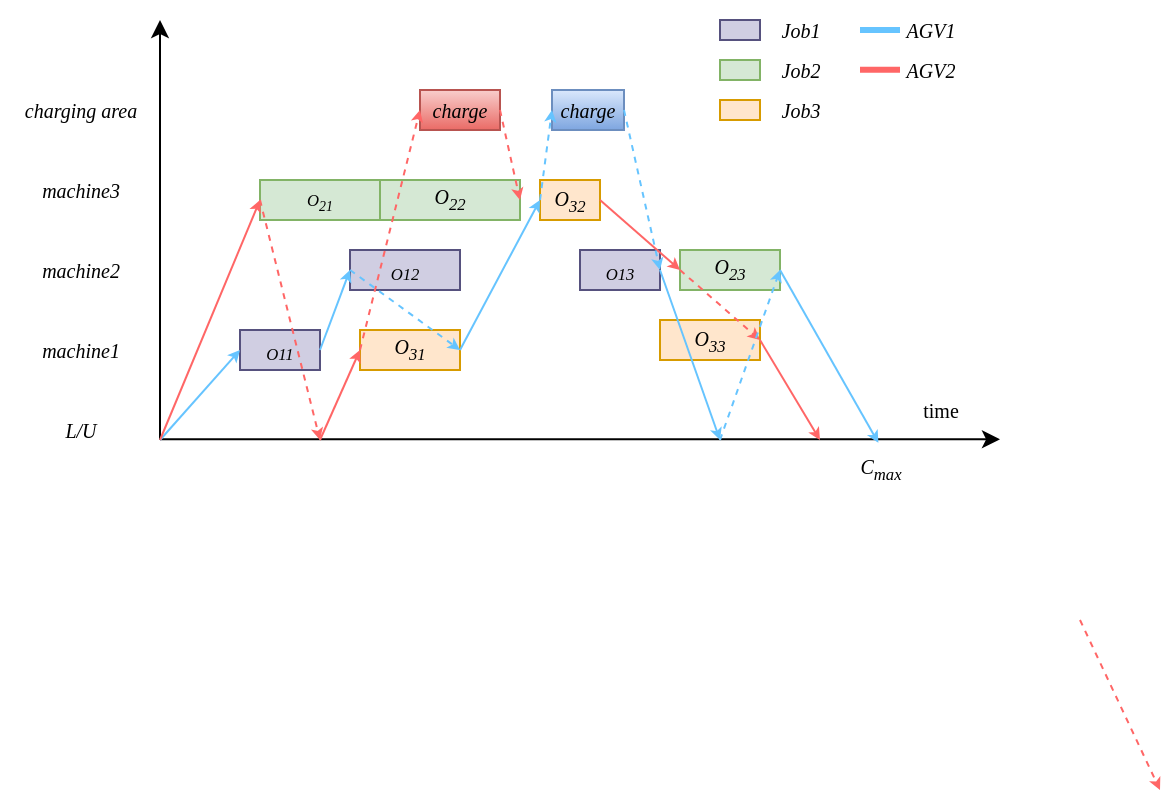 <mxfile version="26.1.0">
  <diagram name="第 1 页" id="f98EoK7rW7siKFQOVWCd">
    <mxGraphModel dx="830" dy="439" grid="1" gridSize="10" guides="1" tooltips="1" connect="1" arrows="1" fold="1" page="1" pageScale="1" pageWidth="827" pageHeight="1169" math="0" shadow="0">
      <root>
        <mxCell id="0" />
        <mxCell id="1" parent="0" />
        <mxCell id="5JmAVNSWhE5RKQXvFqZS-1" value="" style="endArrow=classic;html=1;rounded=0;" parent="1" edge="1">
          <mxGeometry width="50" height="50" relative="1" as="geometry">
            <mxPoint x="200" y="599.67" as="sourcePoint" />
            <mxPoint x="620" y="599.67" as="targetPoint" />
          </mxGeometry>
        </mxCell>
        <mxCell id="5JmAVNSWhE5RKQXvFqZS-2" value="" style="endArrow=classic;html=1;rounded=0;" parent="1" edge="1">
          <mxGeometry width="50" height="50" relative="1" as="geometry">
            <mxPoint x="200" y="600" as="sourcePoint" />
            <mxPoint x="200" y="390" as="targetPoint" />
          </mxGeometry>
        </mxCell>
        <mxCell id="5JmAVNSWhE5RKQXvFqZS-5" value="&lt;font style=&quot;font-size: 10px;&quot; face=&quot;Times New Roman&quot;&gt;&lt;i&gt;L/U&lt;/i&gt;&lt;/font&gt;" style="text;html=1;align=center;verticalAlign=middle;resizable=0;points=[];autosize=1;strokeColor=none;fillColor=none;" parent="1" vertex="1">
          <mxGeometry x="140" y="580" width="40" height="30" as="geometry" />
        </mxCell>
        <mxCell id="5JmAVNSWhE5RKQXvFqZS-6" value="&lt;i style=&quot;font-family: &amp;quot;Times New Roman&amp;quot;; font-size: 10px;&quot;&gt;machine1&lt;/i&gt;" style="text;html=1;align=center;verticalAlign=middle;resizable=0;points=[];autosize=1;strokeColor=none;fillColor=none;" parent="1" vertex="1">
          <mxGeometry x="130" y="540" width="60" height="30" as="geometry" />
        </mxCell>
        <mxCell id="5JmAVNSWhE5RKQXvFqZS-7" value="&lt;i style=&quot;font-family: &amp;quot;Times New Roman&amp;quot;; font-size: 10px;&quot;&gt;machine2&lt;/i&gt;" style="text;html=1;align=center;verticalAlign=middle;resizable=0;points=[];autosize=1;strokeColor=none;fillColor=none;" parent="1" vertex="1">
          <mxGeometry x="130" y="500" width="60" height="30" as="geometry" />
        </mxCell>
        <mxCell id="5JmAVNSWhE5RKQXvFqZS-10" value="&lt;font face=&quot;Times New Roman&quot;&gt;&lt;span style=&quot;font-size: 10px;&quot;&gt;&lt;i&gt;charging area&lt;/i&gt;&lt;/span&gt;&lt;/font&gt;" style="text;html=1;align=center;verticalAlign=middle;resizable=0;points=[];autosize=1;strokeColor=none;fillColor=none;" parent="1" vertex="1">
          <mxGeometry x="120" y="420" width="80" height="30" as="geometry" />
        </mxCell>
        <mxCell id="5JmAVNSWhE5RKQXvFqZS-12" value="&lt;span style=&quot;font-size: 8.333px;&quot;&gt;O&lt;sub&gt;21&lt;/sub&gt;&lt;/span&gt;" style="rounded=0;whiteSpace=wrap;html=1;fontSize=10;fontStyle=2;fontFamily=Times New Roman;fillColor=#d5e8d4;strokeColor=#82b366;" parent="1" vertex="1">
          <mxGeometry x="250" y="470" width="60" height="20" as="geometry" />
        </mxCell>
        <mxCell id="5JmAVNSWhE5RKQXvFqZS-13" value="&lt;sub&gt;&lt;span&gt;O&lt;/span&gt;12&lt;/sub&gt;" style="rounded=0;whiteSpace=wrap;html=1;fontSize=10;fontFamily=Times New Roman;fontStyle=2;fillColor=#d0cee2;strokeColor=#56517e;" parent="1" vertex="1">
          <mxGeometry x="295" y="505" width="55" height="20" as="geometry" />
        </mxCell>
        <mxCell id="5JmAVNSWhE5RKQXvFqZS-14" value="O&lt;sub&gt;22&lt;/sub&gt;" style="rounded=0;whiteSpace=wrap;html=1;fontSize=10;fontStyle=2;fontFamily=Times New Roman;fillColor=#d5e8d4;strokeColor=#82b366;" parent="1" vertex="1">
          <mxGeometry x="310" y="470" width="70" height="20" as="geometry" />
        </mxCell>
        <mxCell id="5JmAVNSWhE5RKQXvFqZS-15" value="&lt;font&gt;O&lt;sub&gt;31&lt;/sub&gt;&lt;/font&gt;" style="rounded=0;whiteSpace=wrap;html=1;fontFamily=Times New Roman;fillColor=#ffe6cc;strokeColor=#d79b00;fontStyle=2;fontSize=10;" parent="1" vertex="1">
          <mxGeometry x="300" y="545" width="50" height="20" as="geometry" />
        </mxCell>
        <mxCell id="5JmAVNSWhE5RKQXvFqZS-16" value="charge" style="rounded=0;whiteSpace=wrap;html=1;fontFamily=Times New Roman;fontStyle=2;fontSize=10;fillColor=#f8cecc;strokeColor=#b85450;gradientColor=#ea6b66;" parent="1" vertex="1">
          <mxGeometry x="330" y="425" width="40" height="20" as="geometry" />
        </mxCell>
        <mxCell id="5JmAVNSWhE5RKQXvFqZS-17" value="charge" style="rounded=0;whiteSpace=wrap;html=1;fontFamily=Times New Roman;fontStyle=2;fontSize=10;fillColor=#dae8fc;gradientColor=#7ea6e0;strokeColor=#6c8ebf;" parent="1" vertex="1">
          <mxGeometry x="396" y="425" width="36" height="20" as="geometry" />
        </mxCell>
        <mxCell id="5JmAVNSWhE5RKQXvFqZS-18" value="&lt;font style=&quot;font-size: 10px;&quot;&gt;&lt;i&gt;O&lt;sub style=&quot;&quot;&gt;32&lt;/sub&gt;&lt;/i&gt;&lt;/font&gt;" style="rounded=0;whiteSpace=wrap;html=1;fontFamily=Times New Roman;fillColor=#ffe6cc;strokeColor=#d79b00;" parent="1" vertex="1">
          <mxGeometry x="390" y="470" width="30" height="20" as="geometry" />
        </mxCell>
        <mxCell id="5JmAVNSWhE5RKQXvFqZS-19" value="&lt;span&gt;&lt;sub&gt;&lt;span&gt;O&lt;/span&gt;11&lt;/sub&gt;&lt;/span&gt;" style="rounded=0;whiteSpace=wrap;html=1;fontSize=10;fontFamily=Times New Roman;fontStyle=2;fillColor=#d0cee2;strokeColor=#56517e;" parent="1" vertex="1">
          <mxGeometry x="240" y="545" width="40" height="20" as="geometry" />
        </mxCell>
        <mxCell id="5JmAVNSWhE5RKQXvFqZS-20" value="" style="endArrow=classic;html=1;rounded=0;entryX=0;entryY=0.5;entryDx=0;entryDy=0;strokeColor=light-dark(#66c4ff, #004a4a);endSize=3;" parent="1" target="5JmAVNSWhE5RKQXvFqZS-19" edge="1">
          <mxGeometry width="50" height="50" relative="1" as="geometry">
            <mxPoint x="200" y="600" as="sourcePoint" />
            <mxPoint x="260" y="520" as="targetPoint" />
          </mxGeometry>
        </mxCell>
        <mxCell id="5JmAVNSWhE5RKQXvFqZS-44" value="" style="endArrow=classic;html=1;rounded=0;strokeColor=#FF6666;endSize=3;fillColor=#fad9d5;dashed=1;exitX=1;exitY=0.5;exitDx=0;exitDy=0;" parent="1" edge="1">
          <mxGeometry width="50" height="50" relative="1" as="geometry">
            <mxPoint x="660" y="690" as="sourcePoint" />
            <mxPoint x="700" y="775" as="targetPoint" />
          </mxGeometry>
        </mxCell>
        <mxCell id="5JmAVNSWhE5RKQXvFqZS-46" value="" style="rounded=0;whiteSpace=wrap;html=1;fontSize=10;fontFamily=Times New Roman;fontStyle=2;fillColor=#d0cee2;strokeColor=#56517e;" parent="1" vertex="1">
          <mxGeometry x="480" y="390" width="20" height="10" as="geometry" />
        </mxCell>
        <mxCell id="5JmAVNSWhE5RKQXvFqZS-47" value="" style="rounded=0;whiteSpace=wrap;html=1;fontSize=10;fontStyle=2;fontFamily=Times New Roman;fillColor=#d5e8d4;strokeColor=#82b366;" parent="1" vertex="1">
          <mxGeometry x="480" y="410" width="20" height="10" as="geometry" />
        </mxCell>
        <mxCell id="5JmAVNSWhE5RKQXvFqZS-48" value="" style="rounded=0;whiteSpace=wrap;html=1;fontFamily=Times New Roman;fillColor=#ffe6cc;strokeColor=#d79b00;" parent="1" vertex="1">
          <mxGeometry x="480" y="430" width="20" height="10" as="geometry" />
        </mxCell>
        <mxCell id="5JmAVNSWhE5RKQXvFqZS-49" value="" style="endArrow=none;html=1;rounded=0;strokeColor=light-dark(#66c4ff, #004a4a);jumpSize=6;endSize=3;startFill=0;strokeWidth=3;" parent="1" edge="1">
          <mxGeometry width="50" height="50" relative="1" as="geometry">
            <mxPoint x="550" y="395" as="sourcePoint" />
            <mxPoint x="570" y="395" as="targetPoint" />
          </mxGeometry>
        </mxCell>
        <mxCell id="5JmAVNSWhE5RKQXvFqZS-50" value="" style="endArrow=none;html=1;rounded=0;strokeColor=#FF6666;endSize=3;fillColor=#fad9d5;exitX=1;exitY=0.5;exitDx=0;exitDy=0;strokeWidth=3;startFill=0;" parent="1" edge="1">
          <mxGeometry width="50" height="50" relative="1" as="geometry">
            <mxPoint x="550" y="414.83" as="sourcePoint" />
            <mxPoint x="570" y="414.83" as="targetPoint" />
          </mxGeometry>
        </mxCell>
        <mxCell id="5JmAVNSWhE5RKQXvFqZS-51" value="AGV1" style="text;html=1;align=center;verticalAlign=middle;resizable=0;points=[];autosize=1;strokeColor=none;fillColor=none;fontSize=10;fontFamily=Times New Roman;fontStyle=2" parent="1" vertex="1">
          <mxGeometry x="560" y="380" width="50" height="30" as="geometry" />
        </mxCell>
        <mxCell id="5JmAVNSWhE5RKQXvFqZS-52" value="AGV2" style="text;html=1;align=center;verticalAlign=middle;resizable=0;points=[];autosize=1;strokeColor=none;fillColor=none;fontSize=10;fontFamily=Times New Roman;fontStyle=2" parent="1" vertex="1">
          <mxGeometry x="560" y="400" width="50" height="30" as="geometry" />
        </mxCell>
        <mxCell id="5JmAVNSWhE5RKQXvFqZS-53" value="Job1" style="text;html=1;align=center;verticalAlign=middle;resizable=0;points=[];autosize=1;strokeColor=none;fillColor=none;fontSize=10;fontFamily=Times New Roman;fontStyle=2" parent="1" vertex="1">
          <mxGeometry x="500" y="380" width="40" height="30" as="geometry" />
        </mxCell>
        <mxCell id="5JmAVNSWhE5RKQXvFqZS-54" value="Job2" style="text;html=1;align=center;verticalAlign=middle;resizable=0;points=[];autosize=1;strokeColor=none;fillColor=none;fontSize=10;fontFamily=Times New Roman;fontStyle=2" parent="1" vertex="1">
          <mxGeometry x="500" y="400" width="40" height="30" as="geometry" />
        </mxCell>
        <mxCell id="5JmAVNSWhE5RKQXvFqZS-55" value="Job3" style="text;html=1;align=center;verticalAlign=middle;resizable=0;points=[];autosize=1;strokeColor=none;fillColor=none;fontSize=10;fontFamily=Times New Roman;fontStyle=2" parent="1" vertex="1">
          <mxGeometry x="500" y="420" width="40" height="30" as="geometry" />
        </mxCell>
        <mxCell id="5JmAVNSWhE5RKQXvFqZS-56" value="" style="endArrow=classic;html=1;rounded=0;strokeColor=#FF6666;endSize=3;fillColor=#fad9d5;entryX=0;entryY=0.5;entryDx=0;entryDy=0;dashed=1;exitX=0;exitY=0.5;exitDx=0;exitDy=0;" parent="1" target="5JmAVNSWhE5RKQXvFqZS-16" edge="1" source="5JmAVNSWhE5RKQXvFqZS-15">
          <mxGeometry width="50" height="50" relative="1" as="geometry">
            <mxPoint x="260" y="597.5" as="sourcePoint" />
            <mxPoint x="340" y="432.5" as="targetPoint" />
          </mxGeometry>
        </mxCell>
        <mxCell id="5JmAVNSWhE5RKQXvFqZS-58" value="time" style="text;html=1;align=center;verticalAlign=middle;resizable=0;points=[];autosize=1;strokeColor=none;fillColor=none;fontSize=10;fontFamily=Times New Roman;fontStyle=0" parent="1" vertex="1">
          <mxGeometry x="570" y="570" width="40" height="30" as="geometry" />
        </mxCell>
        <mxCell id="5JmAVNSWhE5RKQXvFqZS-59" value="C&lt;sub&gt;max&lt;/sub&gt;" style="text;html=1;align=center;verticalAlign=middle;resizable=0;points=[];autosize=1;strokeColor=none;fillColor=none;fontSize=10;fontFamily=Times New Roman;fontStyle=2" parent="1" vertex="1">
          <mxGeometry x="540" y="600" width="40" height="30" as="geometry" />
        </mxCell>
        <mxCell id="2Y6IMP4lMpB6kWeqc4Rq-2" value="" style="endArrow=classic;html=1;rounded=0;strokeColor=#FF6666;endSize=3;fillColor=#fad9d5;entryX=0;entryY=0.5;entryDx=0;entryDy=0;" edge="1" parent="1" target="5JmAVNSWhE5RKQXvFqZS-12">
          <mxGeometry width="50" height="50" relative="1" as="geometry">
            <mxPoint x="200" y="600" as="sourcePoint" />
            <mxPoint x="250" y="515" as="targetPoint" />
          </mxGeometry>
        </mxCell>
        <mxCell id="2Y6IMP4lMpB6kWeqc4Rq-3" value="" style="endArrow=classic;html=1;rounded=0;strokeColor=#FF6666;endSize=3;fillColor=#fad9d5;exitX=0;exitY=0.5;exitDx=0;exitDy=0;dashed=1;" edge="1" parent="1" source="5JmAVNSWhE5RKQXvFqZS-12">
          <mxGeometry width="50" height="50" relative="1" as="geometry">
            <mxPoint x="210" y="730" as="sourcePoint" />
            <mxPoint x="280" y="600" as="targetPoint" />
          </mxGeometry>
        </mxCell>
        <mxCell id="2Y6IMP4lMpB6kWeqc4Rq-4" value="" style="endArrow=classic;html=1;rounded=0;strokeColor=light-dark(#66c4ff, #004a4a);jumpSize=6;endSize=3;entryX=0;entryY=0.5;entryDx=0;entryDy=0;exitX=1;exitY=0.5;exitDx=0;exitDy=0;" edge="1" parent="1" source="5JmAVNSWhE5RKQXvFqZS-19" target="5JmAVNSWhE5RKQXvFqZS-13">
          <mxGeometry width="50" height="50" relative="1" as="geometry">
            <mxPoint x="235" y="597.5" as="sourcePoint" />
            <mxPoint x="295" y="512.5" as="targetPoint" />
          </mxGeometry>
        </mxCell>
        <mxCell id="2Y6IMP4lMpB6kWeqc4Rq-8" value="" style="endArrow=classic;html=1;rounded=0;strokeColor=#FF6666;endSize=3;fillColor=#fad9d5;entryX=0;entryY=0.5;entryDx=0;entryDy=0;" edge="1" parent="1" target="5JmAVNSWhE5RKQXvFqZS-15">
          <mxGeometry width="50" height="50" relative="1" as="geometry">
            <mxPoint x="280" y="600" as="sourcePoint" />
            <mxPoint x="340" y="659" as="targetPoint" />
          </mxGeometry>
        </mxCell>
        <mxCell id="2Y6IMP4lMpB6kWeqc4Rq-9" value="&lt;i style=&quot;font-family: &amp;quot;Times New Roman&amp;quot;; font-size: 10px;&quot;&gt;machine3&lt;/i&gt;" style="text;html=1;align=center;verticalAlign=middle;resizable=0;points=[];autosize=1;strokeColor=none;fillColor=none;" vertex="1" parent="1">
          <mxGeometry x="130" y="460" width="60" height="30" as="geometry" />
        </mxCell>
        <mxCell id="2Y6IMP4lMpB6kWeqc4Rq-11" value="" style="endArrow=classic;html=1;rounded=0;strokeColor=light-dark(#66c4ff, #004a4a);jumpSize=6;endSize=3;entryX=0;entryY=0.5;entryDx=0;entryDy=0;exitX=1;exitY=0.5;exitDx=0;exitDy=0;" edge="1" parent="1" source="5JmAVNSWhE5RKQXvFqZS-15" target="5JmAVNSWhE5RKQXvFqZS-18">
          <mxGeometry width="50" height="50" relative="1" as="geometry">
            <mxPoint x="360" y="560" as="sourcePoint" />
            <mxPoint x="370" y="520" as="targetPoint" />
          </mxGeometry>
        </mxCell>
        <mxCell id="2Y6IMP4lMpB6kWeqc4Rq-12" value="" style="endArrow=classic;html=1;rounded=0;strokeColor=light-dark(#66c4ff, #004a4a);jumpSize=6;endSize=3;entryX=1;entryY=0.5;entryDx=0;entryDy=0;exitX=0;exitY=0.5;exitDx=0;exitDy=0;dashed=1;" edge="1" parent="1" source="5JmAVNSWhE5RKQXvFqZS-13" target="5JmAVNSWhE5RKQXvFqZS-15">
          <mxGeometry width="50" height="50" relative="1" as="geometry">
            <mxPoint x="376" y="565" as="sourcePoint" />
            <mxPoint x="390" y="525" as="targetPoint" />
          </mxGeometry>
        </mxCell>
        <mxCell id="2Y6IMP4lMpB6kWeqc4Rq-13" value="" style="endArrow=classic;html=1;rounded=0;strokeColor=light-dark(#66c4ff, #004a4a);jumpSize=6;endSize=3;dashed=1;exitX=0;exitY=0.5;exitDx=0;exitDy=0;entryX=0;entryY=0.5;entryDx=0;entryDy=0;" edge="1" parent="1" source="5JmAVNSWhE5RKQXvFqZS-18" target="5JmAVNSWhE5RKQXvFqZS-17">
          <mxGeometry width="50" height="50" relative="1" as="geometry">
            <mxPoint x="360" y="410" as="sourcePoint" />
            <mxPoint x="400" y="455" as="targetPoint" />
          </mxGeometry>
        </mxCell>
        <mxCell id="2Y6IMP4lMpB6kWeqc4Rq-15" value="O&lt;sub&gt;23&lt;/sub&gt;" style="rounded=0;whiteSpace=wrap;html=1;fontSize=10;fontStyle=2;fontFamily=Times New Roman;fillColor=#d5e8d4;strokeColor=#82b366;" vertex="1" parent="1">
          <mxGeometry x="460" y="505" width="50" height="20" as="geometry" />
        </mxCell>
        <mxCell id="2Y6IMP4lMpB6kWeqc4Rq-16" value="&lt;font style=&quot;font-size: 10px;&quot;&gt;&lt;i&gt;O&lt;sub style=&quot;&quot;&gt;33&lt;/sub&gt;&lt;/i&gt;&lt;/font&gt;" style="rounded=0;whiteSpace=wrap;html=1;fontFamily=Times New Roman;fillColor=#ffe6cc;strokeColor=#d79b00;" vertex="1" parent="1">
          <mxGeometry x="450" y="540" width="50" height="20" as="geometry" />
        </mxCell>
        <mxCell id="2Y6IMP4lMpB6kWeqc4Rq-17" value="&lt;sub&gt;&lt;span&gt;O&lt;/span&gt;13&lt;/sub&gt;" style="rounded=0;whiteSpace=wrap;html=1;fontSize=10;fontFamily=Times New Roman;fontStyle=2;fillColor=#d0cee2;strokeColor=#56517e;" vertex="1" parent="1">
          <mxGeometry x="410" y="505" width="40" height="20" as="geometry" />
        </mxCell>
        <mxCell id="2Y6IMP4lMpB6kWeqc4Rq-18" value="" style="endArrow=classic;html=1;rounded=0;strokeColor=light-dark(#66c4ff, #004a4a);jumpSize=6;endSize=3;exitX=1;exitY=0.5;exitDx=0;exitDy=0;" edge="1" parent="1" source="2Y6IMP4lMpB6kWeqc4Rq-17">
          <mxGeometry width="50" height="50" relative="1" as="geometry">
            <mxPoint x="360" y="565" as="sourcePoint" />
            <mxPoint x="480" y="600" as="targetPoint" />
          </mxGeometry>
        </mxCell>
        <mxCell id="2Y6IMP4lMpB6kWeqc4Rq-19" value="" style="endArrow=classic;html=1;rounded=0;strokeColor=#FF6666;endSize=3;fillColor=#fad9d5;entryX=1;entryY=0.5;entryDx=0;entryDy=0;dashed=1;exitX=1;exitY=0.5;exitDx=0;exitDy=0;" edge="1" parent="1" source="5JmAVNSWhE5RKQXvFqZS-16" target="5JmAVNSWhE5RKQXvFqZS-14">
          <mxGeometry width="50" height="50" relative="1" as="geometry">
            <mxPoint x="320" y="565" as="sourcePoint" />
            <mxPoint x="340" y="450" as="targetPoint" />
          </mxGeometry>
        </mxCell>
        <mxCell id="2Y6IMP4lMpB6kWeqc4Rq-20" value="" style="endArrow=classic;html=1;rounded=0;strokeColor=#FF6666;endSize=3;fillColor=#fad9d5;dashed=1;entryX=1;entryY=0.5;entryDx=0;entryDy=0;" edge="1" parent="1" target="2Y6IMP4lMpB6kWeqc4Rq-16">
          <mxGeometry width="50" height="50" relative="1" as="geometry">
            <mxPoint x="460" y="515" as="sourcePoint" />
            <mxPoint x="500" y="565" as="targetPoint" />
          </mxGeometry>
        </mxCell>
        <mxCell id="2Y6IMP4lMpB6kWeqc4Rq-21" value="" style="endArrow=classic;html=1;rounded=0;strokeColor=#FF6666;endSize=3;fillColor=#fad9d5;exitX=1;exitY=0.5;exitDx=0;exitDy=0;" edge="1" parent="1" source="2Y6IMP4lMpB6kWeqc4Rq-16">
          <mxGeometry width="50" height="50" relative="1" as="geometry">
            <mxPoint x="530" y="550" as="sourcePoint" />
            <mxPoint x="530" y="600" as="targetPoint" />
          </mxGeometry>
        </mxCell>
        <mxCell id="2Y6IMP4lMpB6kWeqc4Rq-22" value="" style="endArrow=classic;html=1;rounded=0;strokeColor=light-dark(#66c4ff, #004a4a);jumpSize=6;endSize=3;dashed=1;exitX=0;exitY=0.5;exitDx=0;exitDy=0;entryX=1;entryY=0.5;entryDx=0;entryDy=0;" edge="1" parent="1" target="2Y6IMP4lMpB6kWeqc4Rq-15">
          <mxGeometry width="50" height="50" relative="1" as="geometry">
            <mxPoint x="480" y="600" as="sourcePoint" />
            <mxPoint x="494" y="555" as="targetPoint" />
          </mxGeometry>
        </mxCell>
        <mxCell id="2Y6IMP4lMpB6kWeqc4Rq-23" value="" style="endArrow=classic;html=1;rounded=0;strokeColor=light-dark(#66c4ff, #004a4a);jumpSize=6;endSize=3;exitX=1;exitY=0.5;exitDx=0;exitDy=0;entryX=0.48;entryY=0.047;entryDx=0;entryDy=0;entryPerimeter=0;" edge="1" parent="1" source="2Y6IMP4lMpB6kWeqc4Rq-15" target="5JmAVNSWhE5RKQXvFqZS-59">
          <mxGeometry width="50" height="50" relative="1" as="geometry">
            <mxPoint x="540" y="525" as="sourcePoint" />
            <mxPoint x="570" y="610" as="targetPoint" />
          </mxGeometry>
        </mxCell>
        <mxCell id="2Y6IMP4lMpB6kWeqc4Rq-24" value="" style="endArrow=classic;html=1;rounded=0;strokeColor=#FF6666;endSize=3;fillColor=#fad9d5;exitX=1;exitY=0.5;exitDx=0;exitDy=0;entryX=0;entryY=0.5;entryDx=0;entryDy=0;" edge="1" parent="1" source="5JmAVNSWhE5RKQXvFqZS-18" target="2Y6IMP4lMpB6kWeqc4Rq-15">
          <mxGeometry width="50" height="50" relative="1" as="geometry">
            <mxPoint x="510" y="560" as="sourcePoint" />
            <mxPoint x="540" y="610" as="targetPoint" />
          </mxGeometry>
        </mxCell>
        <mxCell id="2Y6IMP4lMpB6kWeqc4Rq-25" value="" style="endArrow=classic;html=1;rounded=0;strokeColor=light-dark(#66c4ff, #004a4a);jumpSize=6;endSize=3;entryX=1;entryY=0.5;entryDx=0;entryDy=0;exitX=1;exitY=0.5;exitDx=0;exitDy=0;dashed=1;" edge="1" parent="1" source="5JmAVNSWhE5RKQXvFqZS-17" target="2Y6IMP4lMpB6kWeqc4Rq-17">
          <mxGeometry width="50" height="50" relative="1" as="geometry">
            <mxPoint x="470" y="430" as="sourcePoint" />
            <mxPoint x="525" y="470" as="targetPoint" />
          </mxGeometry>
        </mxCell>
      </root>
    </mxGraphModel>
  </diagram>
</mxfile>
